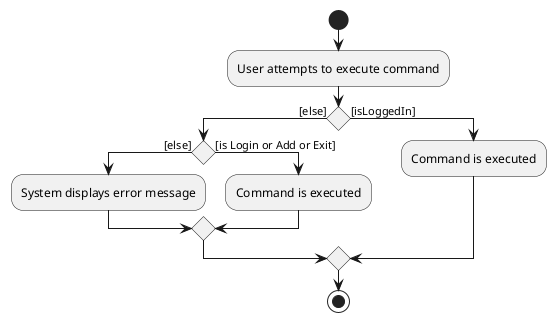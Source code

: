 @startuml
start
:User attempts to execute command;

'Since the beta syntax does not support placing the condition outside the
'diamond we place it as the true branch instead.

if () then ([else])
    if () then ([else])
    :System displays error message;
    else ([is Login or Add or Exit])
    :Command is executed;
    endif
else ([isLoggedIn])
:Command is executed;
endif
stop
@enduml

